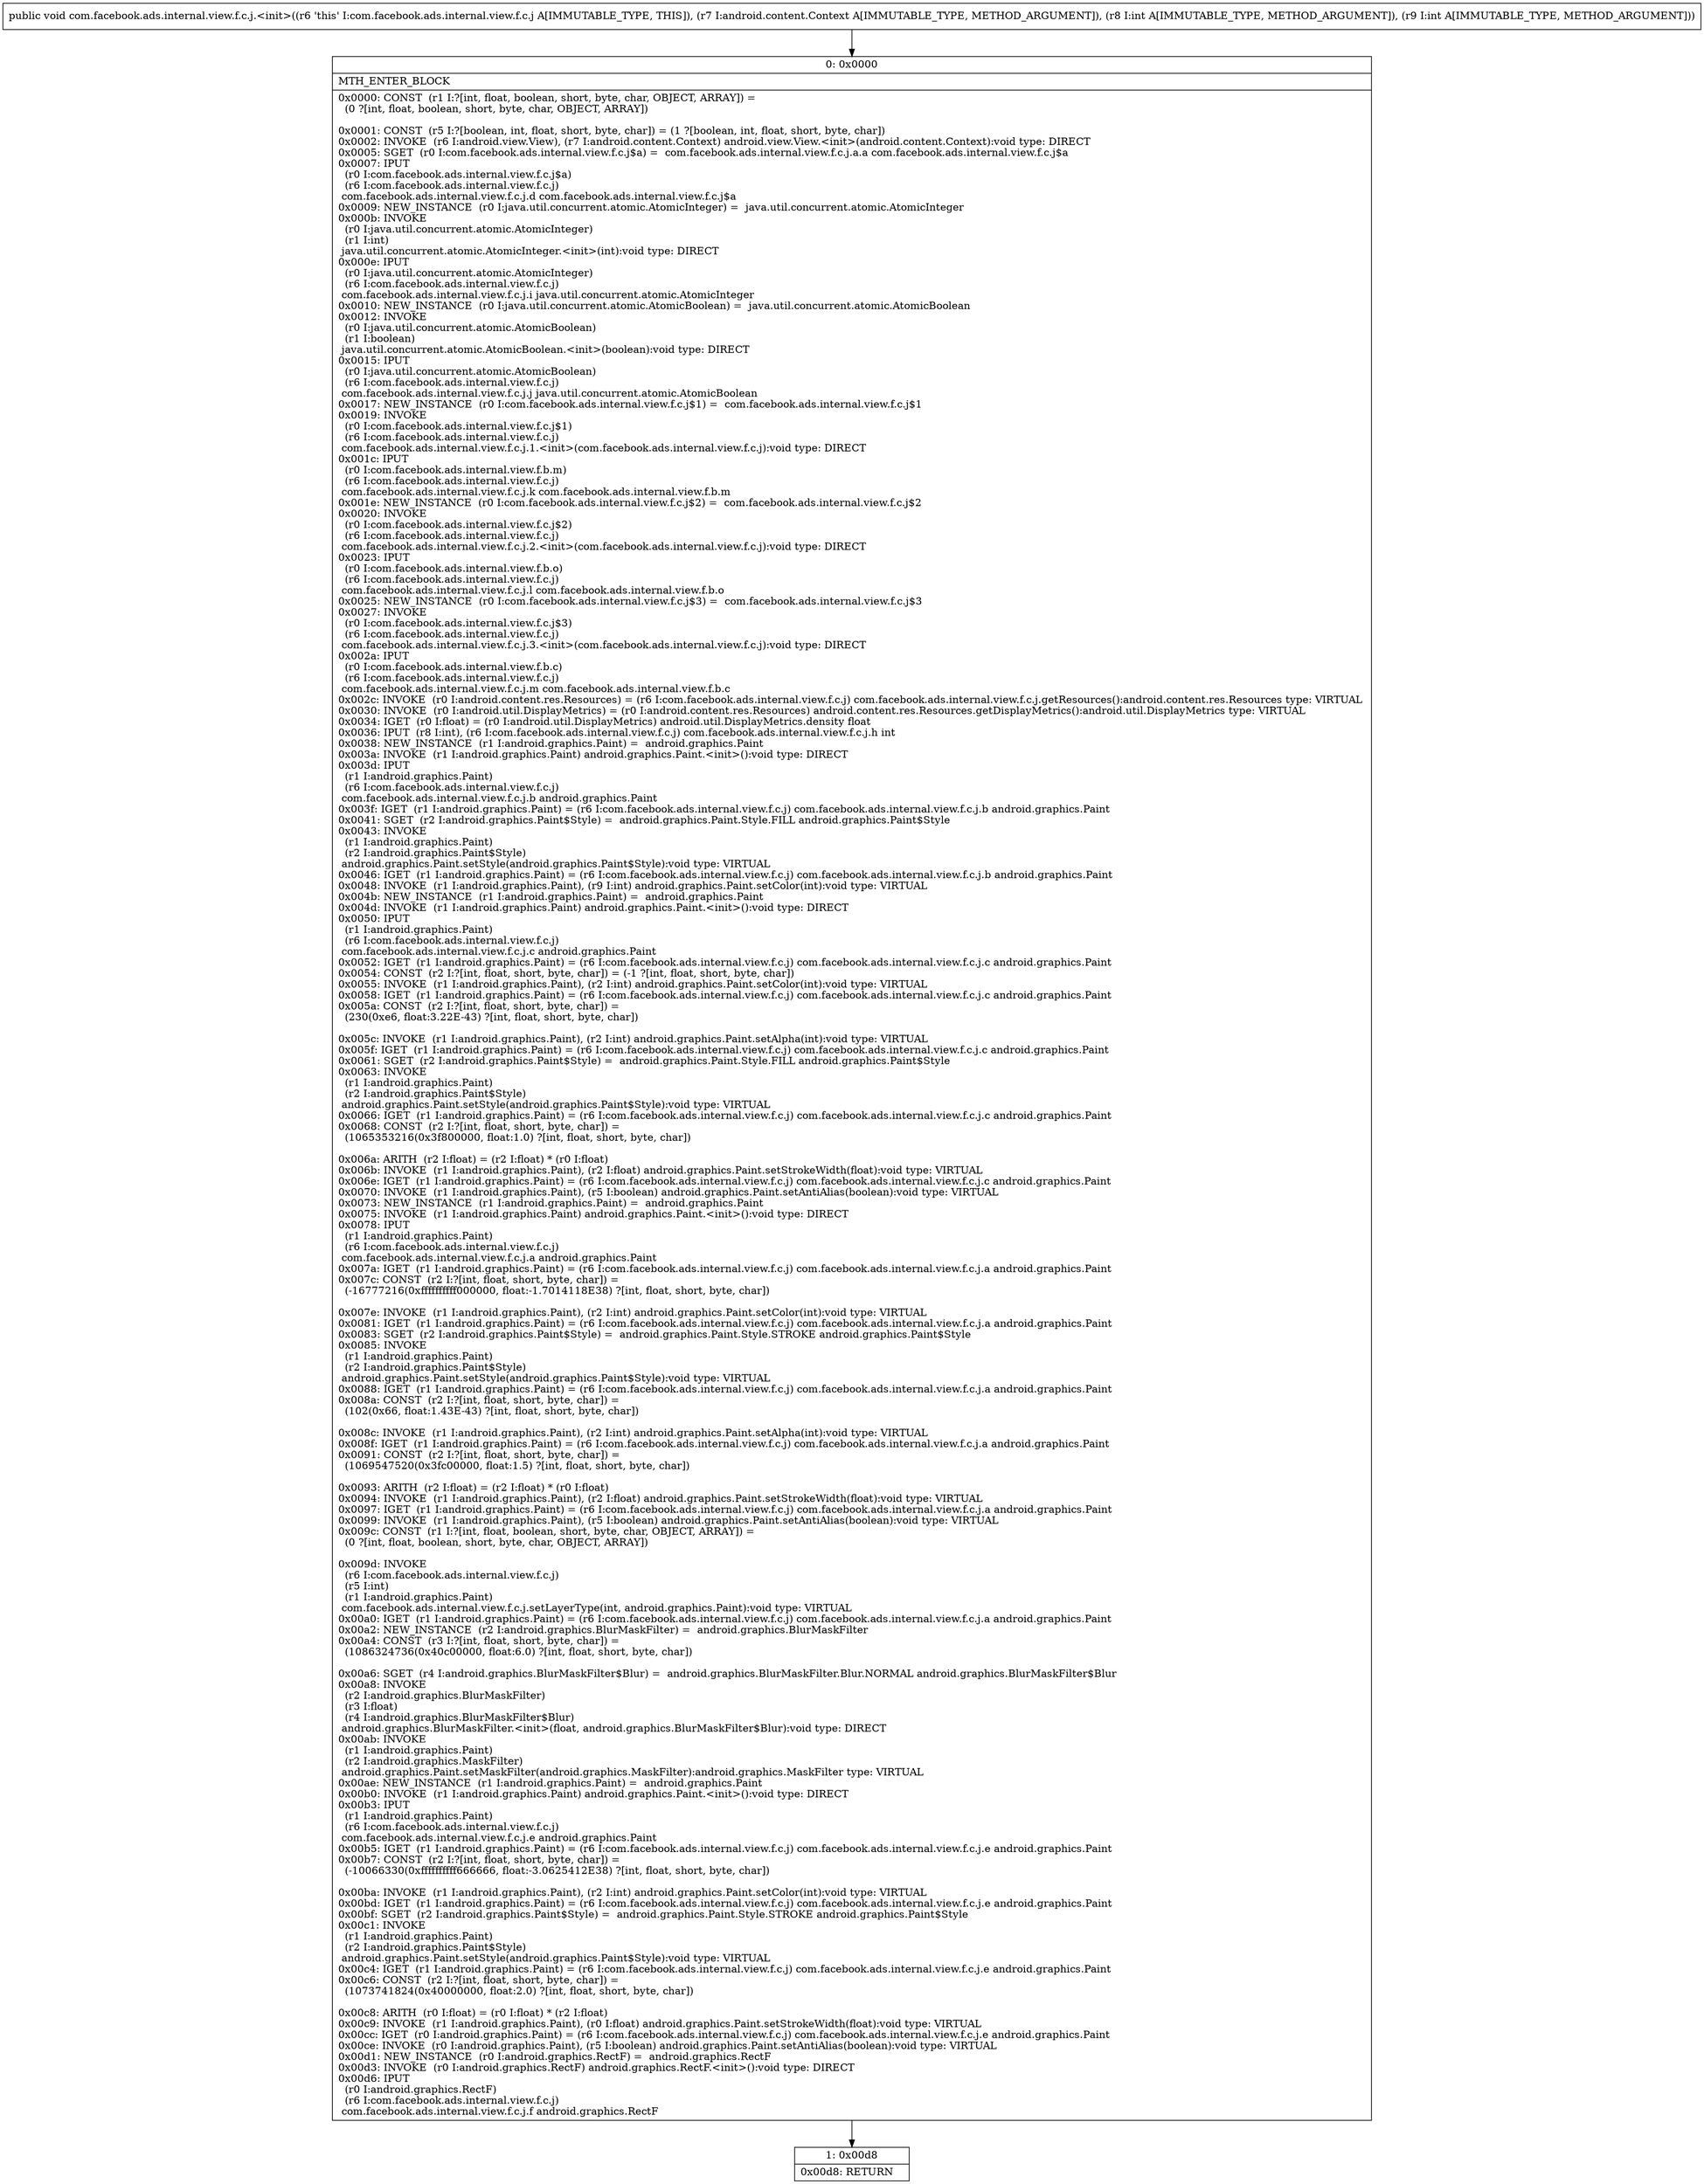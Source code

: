 digraph "CFG forcom.facebook.ads.internal.view.f.c.j.\<init\>(Landroid\/content\/Context;II)V" {
Node_0 [shape=record,label="{0\:\ 0x0000|MTH_ENTER_BLOCK\l|0x0000: CONST  (r1 I:?[int, float, boolean, short, byte, char, OBJECT, ARRAY]) = \l  (0 ?[int, float, boolean, short, byte, char, OBJECT, ARRAY])\l \l0x0001: CONST  (r5 I:?[boolean, int, float, short, byte, char]) = (1 ?[boolean, int, float, short, byte, char]) \l0x0002: INVOKE  (r6 I:android.view.View), (r7 I:android.content.Context) android.view.View.\<init\>(android.content.Context):void type: DIRECT \l0x0005: SGET  (r0 I:com.facebook.ads.internal.view.f.c.j$a) =  com.facebook.ads.internal.view.f.c.j.a.a com.facebook.ads.internal.view.f.c.j$a \l0x0007: IPUT  \l  (r0 I:com.facebook.ads.internal.view.f.c.j$a)\l  (r6 I:com.facebook.ads.internal.view.f.c.j)\l com.facebook.ads.internal.view.f.c.j.d com.facebook.ads.internal.view.f.c.j$a \l0x0009: NEW_INSTANCE  (r0 I:java.util.concurrent.atomic.AtomicInteger) =  java.util.concurrent.atomic.AtomicInteger \l0x000b: INVOKE  \l  (r0 I:java.util.concurrent.atomic.AtomicInteger)\l  (r1 I:int)\l java.util.concurrent.atomic.AtomicInteger.\<init\>(int):void type: DIRECT \l0x000e: IPUT  \l  (r0 I:java.util.concurrent.atomic.AtomicInteger)\l  (r6 I:com.facebook.ads.internal.view.f.c.j)\l com.facebook.ads.internal.view.f.c.j.i java.util.concurrent.atomic.AtomicInteger \l0x0010: NEW_INSTANCE  (r0 I:java.util.concurrent.atomic.AtomicBoolean) =  java.util.concurrent.atomic.AtomicBoolean \l0x0012: INVOKE  \l  (r0 I:java.util.concurrent.atomic.AtomicBoolean)\l  (r1 I:boolean)\l java.util.concurrent.atomic.AtomicBoolean.\<init\>(boolean):void type: DIRECT \l0x0015: IPUT  \l  (r0 I:java.util.concurrent.atomic.AtomicBoolean)\l  (r6 I:com.facebook.ads.internal.view.f.c.j)\l com.facebook.ads.internal.view.f.c.j.j java.util.concurrent.atomic.AtomicBoolean \l0x0017: NEW_INSTANCE  (r0 I:com.facebook.ads.internal.view.f.c.j$1) =  com.facebook.ads.internal.view.f.c.j$1 \l0x0019: INVOKE  \l  (r0 I:com.facebook.ads.internal.view.f.c.j$1)\l  (r6 I:com.facebook.ads.internal.view.f.c.j)\l com.facebook.ads.internal.view.f.c.j.1.\<init\>(com.facebook.ads.internal.view.f.c.j):void type: DIRECT \l0x001c: IPUT  \l  (r0 I:com.facebook.ads.internal.view.f.b.m)\l  (r6 I:com.facebook.ads.internal.view.f.c.j)\l com.facebook.ads.internal.view.f.c.j.k com.facebook.ads.internal.view.f.b.m \l0x001e: NEW_INSTANCE  (r0 I:com.facebook.ads.internal.view.f.c.j$2) =  com.facebook.ads.internal.view.f.c.j$2 \l0x0020: INVOKE  \l  (r0 I:com.facebook.ads.internal.view.f.c.j$2)\l  (r6 I:com.facebook.ads.internal.view.f.c.j)\l com.facebook.ads.internal.view.f.c.j.2.\<init\>(com.facebook.ads.internal.view.f.c.j):void type: DIRECT \l0x0023: IPUT  \l  (r0 I:com.facebook.ads.internal.view.f.b.o)\l  (r6 I:com.facebook.ads.internal.view.f.c.j)\l com.facebook.ads.internal.view.f.c.j.l com.facebook.ads.internal.view.f.b.o \l0x0025: NEW_INSTANCE  (r0 I:com.facebook.ads.internal.view.f.c.j$3) =  com.facebook.ads.internal.view.f.c.j$3 \l0x0027: INVOKE  \l  (r0 I:com.facebook.ads.internal.view.f.c.j$3)\l  (r6 I:com.facebook.ads.internal.view.f.c.j)\l com.facebook.ads.internal.view.f.c.j.3.\<init\>(com.facebook.ads.internal.view.f.c.j):void type: DIRECT \l0x002a: IPUT  \l  (r0 I:com.facebook.ads.internal.view.f.b.c)\l  (r6 I:com.facebook.ads.internal.view.f.c.j)\l com.facebook.ads.internal.view.f.c.j.m com.facebook.ads.internal.view.f.b.c \l0x002c: INVOKE  (r0 I:android.content.res.Resources) = (r6 I:com.facebook.ads.internal.view.f.c.j) com.facebook.ads.internal.view.f.c.j.getResources():android.content.res.Resources type: VIRTUAL \l0x0030: INVOKE  (r0 I:android.util.DisplayMetrics) = (r0 I:android.content.res.Resources) android.content.res.Resources.getDisplayMetrics():android.util.DisplayMetrics type: VIRTUAL \l0x0034: IGET  (r0 I:float) = (r0 I:android.util.DisplayMetrics) android.util.DisplayMetrics.density float \l0x0036: IPUT  (r8 I:int), (r6 I:com.facebook.ads.internal.view.f.c.j) com.facebook.ads.internal.view.f.c.j.h int \l0x0038: NEW_INSTANCE  (r1 I:android.graphics.Paint) =  android.graphics.Paint \l0x003a: INVOKE  (r1 I:android.graphics.Paint) android.graphics.Paint.\<init\>():void type: DIRECT \l0x003d: IPUT  \l  (r1 I:android.graphics.Paint)\l  (r6 I:com.facebook.ads.internal.view.f.c.j)\l com.facebook.ads.internal.view.f.c.j.b android.graphics.Paint \l0x003f: IGET  (r1 I:android.graphics.Paint) = (r6 I:com.facebook.ads.internal.view.f.c.j) com.facebook.ads.internal.view.f.c.j.b android.graphics.Paint \l0x0041: SGET  (r2 I:android.graphics.Paint$Style) =  android.graphics.Paint.Style.FILL android.graphics.Paint$Style \l0x0043: INVOKE  \l  (r1 I:android.graphics.Paint)\l  (r2 I:android.graphics.Paint$Style)\l android.graphics.Paint.setStyle(android.graphics.Paint$Style):void type: VIRTUAL \l0x0046: IGET  (r1 I:android.graphics.Paint) = (r6 I:com.facebook.ads.internal.view.f.c.j) com.facebook.ads.internal.view.f.c.j.b android.graphics.Paint \l0x0048: INVOKE  (r1 I:android.graphics.Paint), (r9 I:int) android.graphics.Paint.setColor(int):void type: VIRTUAL \l0x004b: NEW_INSTANCE  (r1 I:android.graphics.Paint) =  android.graphics.Paint \l0x004d: INVOKE  (r1 I:android.graphics.Paint) android.graphics.Paint.\<init\>():void type: DIRECT \l0x0050: IPUT  \l  (r1 I:android.graphics.Paint)\l  (r6 I:com.facebook.ads.internal.view.f.c.j)\l com.facebook.ads.internal.view.f.c.j.c android.graphics.Paint \l0x0052: IGET  (r1 I:android.graphics.Paint) = (r6 I:com.facebook.ads.internal.view.f.c.j) com.facebook.ads.internal.view.f.c.j.c android.graphics.Paint \l0x0054: CONST  (r2 I:?[int, float, short, byte, char]) = (\-1 ?[int, float, short, byte, char]) \l0x0055: INVOKE  (r1 I:android.graphics.Paint), (r2 I:int) android.graphics.Paint.setColor(int):void type: VIRTUAL \l0x0058: IGET  (r1 I:android.graphics.Paint) = (r6 I:com.facebook.ads.internal.view.f.c.j) com.facebook.ads.internal.view.f.c.j.c android.graphics.Paint \l0x005a: CONST  (r2 I:?[int, float, short, byte, char]) = \l  (230(0xe6, float:3.22E\-43) ?[int, float, short, byte, char])\l \l0x005c: INVOKE  (r1 I:android.graphics.Paint), (r2 I:int) android.graphics.Paint.setAlpha(int):void type: VIRTUAL \l0x005f: IGET  (r1 I:android.graphics.Paint) = (r6 I:com.facebook.ads.internal.view.f.c.j) com.facebook.ads.internal.view.f.c.j.c android.graphics.Paint \l0x0061: SGET  (r2 I:android.graphics.Paint$Style) =  android.graphics.Paint.Style.FILL android.graphics.Paint$Style \l0x0063: INVOKE  \l  (r1 I:android.graphics.Paint)\l  (r2 I:android.graphics.Paint$Style)\l android.graphics.Paint.setStyle(android.graphics.Paint$Style):void type: VIRTUAL \l0x0066: IGET  (r1 I:android.graphics.Paint) = (r6 I:com.facebook.ads.internal.view.f.c.j) com.facebook.ads.internal.view.f.c.j.c android.graphics.Paint \l0x0068: CONST  (r2 I:?[int, float, short, byte, char]) = \l  (1065353216(0x3f800000, float:1.0) ?[int, float, short, byte, char])\l \l0x006a: ARITH  (r2 I:float) = (r2 I:float) * (r0 I:float) \l0x006b: INVOKE  (r1 I:android.graphics.Paint), (r2 I:float) android.graphics.Paint.setStrokeWidth(float):void type: VIRTUAL \l0x006e: IGET  (r1 I:android.graphics.Paint) = (r6 I:com.facebook.ads.internal.view.f.c.j) com.facebook.ads.internal.view.f.c.j.c android.graphics.Paint \l0x0070: INVOKE  (r1 I:android.graphics.Paint), (r5 I:boolean) android.graphics.Paint.setAntiAlias(boolean):void type: VIRTUAL \l0x0073: NEW_INSTANCE  (r1 I:android.graphics.Paint) =  android.graphics.Paint \l0x0075: INVOKE  (r1 I:android.graphics.Paint) android.graphics.Paint.\<init\>():void type: DIRECT \l0x0078: IPUT  \l  (r1 I:android.graphics.Paint)\l  (r6 I:com.facebook.ads.internal.view.f.c.j)\l com.facebook.ads.internal.view.f.c.j.a android.graphics.Paint \l0x007a: IGET  (r1 I:android.graphics.Paint) = (r6 I:com.facebook.ads.internal.view.f.c.j) com.facebook.ads.internal.view.f.c.j.a android.graphics.Paint \l0x007c: CONST  (r2 I:?[int, float, short, byte, char]) = \l  (\-16777216(0xffffffffff000000, float:\-1.7014118E38) ?[int, float, short, byte, char])\l \l0x007e: INVOKE  (r1 I:android.graphics.Paint), (r2 I:int) android.graphics.Paint.setColor(int):void type: VIRTUAL \l0x0081: IGET  (r1 I:android.graphics.Paint) = (r6 I:com.facebook.ads.internal.view.f.c.j) com.facebook.ads.internal.view.f.c.j.a android.graphics.Paint \l0x0083: SGET  (r2 I:android.graphics.Paint$Style) =  android.graphics.Paint.Style.STROKE android.graphics.Paint$Style \l0x0085: INVOKE  \l  (r1 I:android.graphics.Paint)\l  (r2 I:android.graphics.Paint$Style)\l android.graphics.Paint.setStyle(android.graphics.Paint$Style):void type: VIRTUAL \l0x0088: IGET  (r1 I:android.graphics.Paint) = (r6 I:com.facebook.ads.internal.view.f.c.j) com.facebook.ads.internal.view.f.c.j.a android.graphics.Paint \l0x008a: CONST  (r2 I:?[int, float, short, byte, char]) = \l  (102(0x66, float:1.43E\-43) ?[int, float, short, byte, char])\l \l0x008c: INVOKE  (r1 I:android.graphics.Paint), (r2 I:int) android.graphics.Paint.setAlpha(int):void type: VIRTUAL \l0x008f: IGET  (r1 I:android.graphics.Paint) = (r6 I:com.facebook.ads.internal.view.f.c.j) com.facebook.ads.internal.view.f.c.j.a android.graphics.Paint \l0x0091: CONST  (r2 I:?[int, float, short, byte, char]) = \l  (1069547520(0x3fc00000, float:1.5) ?[int, float, short, byte, char])\l \l0x0093: ARITH  (r2 I:float) = (r2 I:float) * (r0 I:float) \l0x0094: INVOKE  (r1 I:android.graphics.Paint), (r2 I:float) android.graphics.Paint.setStrokeWidth(float):void type: VIRTUAL \l0x0097: IGET  (r1 I:android.graphics.Paint) = (r6 I:com.facebook.ads.internal.view.f.c.j) com.facebook.ads.internal.view.f.c.j.a android.graphics.Paint \l0x0099: INVOKE  (r1 I:android.graphics.Paint), (r5 I:boolean) android.graphics.Paint.setAntiAlias(boolean):void type: VIRTUAL \l0x009c: CONST  (r1 I:?[int, float, boolean, short, byte, char, OBJECT, ARRAY]) = \l  (0 ?[int, float, boolean, short, byte, char, OBJECT, ARRAY])\l \l0x009d: INVOKE  \l  (r6 I:com.facebook.ads.internal.view.f.c.j)\l  (r5 I:int)\l  (r1 I:android.graphics.Paint)\l com.facebook.ads.internal.view.f.c.j.setLayerType(int, android.graphics.Paint):void type: VIRTUAL \l0x00a0: IGET  (r1 I:android.graphics.Paint) = (r6 I:com.facebook.ads.internal.view.f.c.j) com.facebook.ads.internal.view.f.c.j.a android.graphics.Paint \l0x00a2: NEW_INSTANCE  (r2 I:android.graphics.BlurMaskFilter) =  android.graphics.BlurMaskFilter \l0x00a4: CONST  (r3 I:?[int, float, short, byte, char]) = \l  (1086324736(0x40c00000, float:6.0) ?[int, float, short, byte, char])\l \l0x00a6: SGET  (r4 I:android.graphics.BlurMaskFilter$Blur) =  android.graphics.BlurMaskFilter.Blur.NORMAL android.graphics.BlurMaskFilter$Blur \l0x00a8: INVOKE  \l  (r2 I:android.graphics.BlurMaskFilter)\l  (r3 I:float)\l  (r4 I:android.graphics.BlurMaskFilter$Blur)\l android.graphics.BlurMaskFilter.\<init\>(float, android.graphics.BlurMaskFilter$Blur):void type: DIRECT \l0x00ab: INVOKE  \l  (r1 I:android.graphics.Paint)\l  (r2 I:android.graphics.MaskFilter)\l android.graphics.Paint.setMaskFilter(android.graphics.MaskFilter):android.graphics.MaskFilter type: VIRTUAL \l0x00ae: NEW_INSTANCE  (r1 I:android.graphics.Paint) =  android.graphics.Paint \l0x00b0: INVOKE  (r1 I:android.graphics.Paint) android.graphics.Paint.\<init\>():void type: DIRECT \l0x00b3: IPUT  \l  (r1 I:android.graphics.Paint)\l  (r6 I:com.facebook.ads.internal.view.f.c.j)\l com.facebook.ads.internal.view.f.c.j.e android.graphics.Paint \l0x00b5: IGET  (r1 I:android.graphics.Paint) = (r6 I:com.facebook.ads.internal.view.f.c.j) com.facebook.ads.internal.view.f.c.j.e android.graphics.Paint \l0x00b7: CONST  (r2 I:?[int, float, short, byte, char]) = \l  (\-10066330(0xffffffffff666666, float:\-3.0625412E38) ?[int, float, short, byte, char])\l \l0x00ba: INVOKE  (r1 I:android.graphics.Paint), (r2 I:int) android.graphics.Paint.setColor(int):void type: VIRTUAL \l0x00bd: IGET  (r1 I:android.graphics.Paint) = (r6 I:com.facebook.ads.internal.view.f.c.j) com.facebook.ads.internal.view.f.c.j.e android.graphics.Paint \l0x00bf: SGET  (r2 I:android.graphics.Paint$Style) =  android.graphics.Paint.Style.STROKE android.graphics.Paint$Style \l0x00c1: INVOKE  \l  (r1 I:android.graphics.Paint)\l  (r2 I:android.graphics.Paint$Style)\l android.graphics.Paint.setStyle(android.graphics.Paint$Style):void type: VIRTUAL \l0x00c4: IGET  (r1 I:android.graphics.Paint) = (r6 I:com.facebook.ads.internal.view.f.c.j) com.facebook.ads.internal.view.f.c.j.e android.graphics.Paint \l0x00c6: CONST  (r2 I:?[int, float, short, byte, char]) = \l  (1073741824(0x40000000, float:2.0) ?[int, float, short, byte, char])\l \l0x00c8: ARITH  (r0 I:float) = (r0 I:float) * (r2 I:float) \l0x00c9: INVOKE  (r1 I:android.graphics.Paint), (r0 I:float) android.graphics.Paint.setStrokeWidth(float):void type: VIRTUAL \l0x00cc: IGET  (r0 I:android.graphics.Paint) = (r6 I:com.facebook.ads.internal.view.f.c.j) com.facebook.ads.internal.view.f.c.j.e android.graphics.Paint \l0x00ce: INVOKE  (r0 I:android.graphics.Paint), (r5 I:boolean) android.graphics.Paint.setAntiAlias(boolean):void type: VIRTUAL \l0x00d1: NEW_INSTANCE  (r0 I:android.graphics.RectF) =  android.graphics.RectF \l0x00d3: INVOKE  (r0 I:android.graphics.RectF) android.graphics.RectF.\<init\>():void type: DIRECT \l0x00d6: IPUT  \l  (r0 I:android.graphics.RectF)\l  (r6 I:com.facebook.ads.internal.view.f.c.j)\l com.facebook.ads.internal.view.f.c.j.f android.graphics.RectF \l}"];
Node_1 [shape=record,label="{1\:\ 0x00d8|0x00d8: RETURN   \l}"];
MethodNode[shape=record,label="{public void com.facebook.ads.internal.view.f.c.j.\<init\>((r6 'this' I:com.facebook.ads.internal.view.f.c.j A[IMMUTABLE_TYPE, THIS]), (r7 I:android.content.Context A[IMMUTABLE_TYPE, METHOD_ARGUMENT]), (r8 I:int A[IMMUTABLE_TYPE, METHOD_ARGUMENT]), (r9 I:int A[IMMUTABLE_TYPE, METHOD_ARGUMENT])) }"];
MethodNode -> Node_0;
Node_0 -> Node_1;
}

